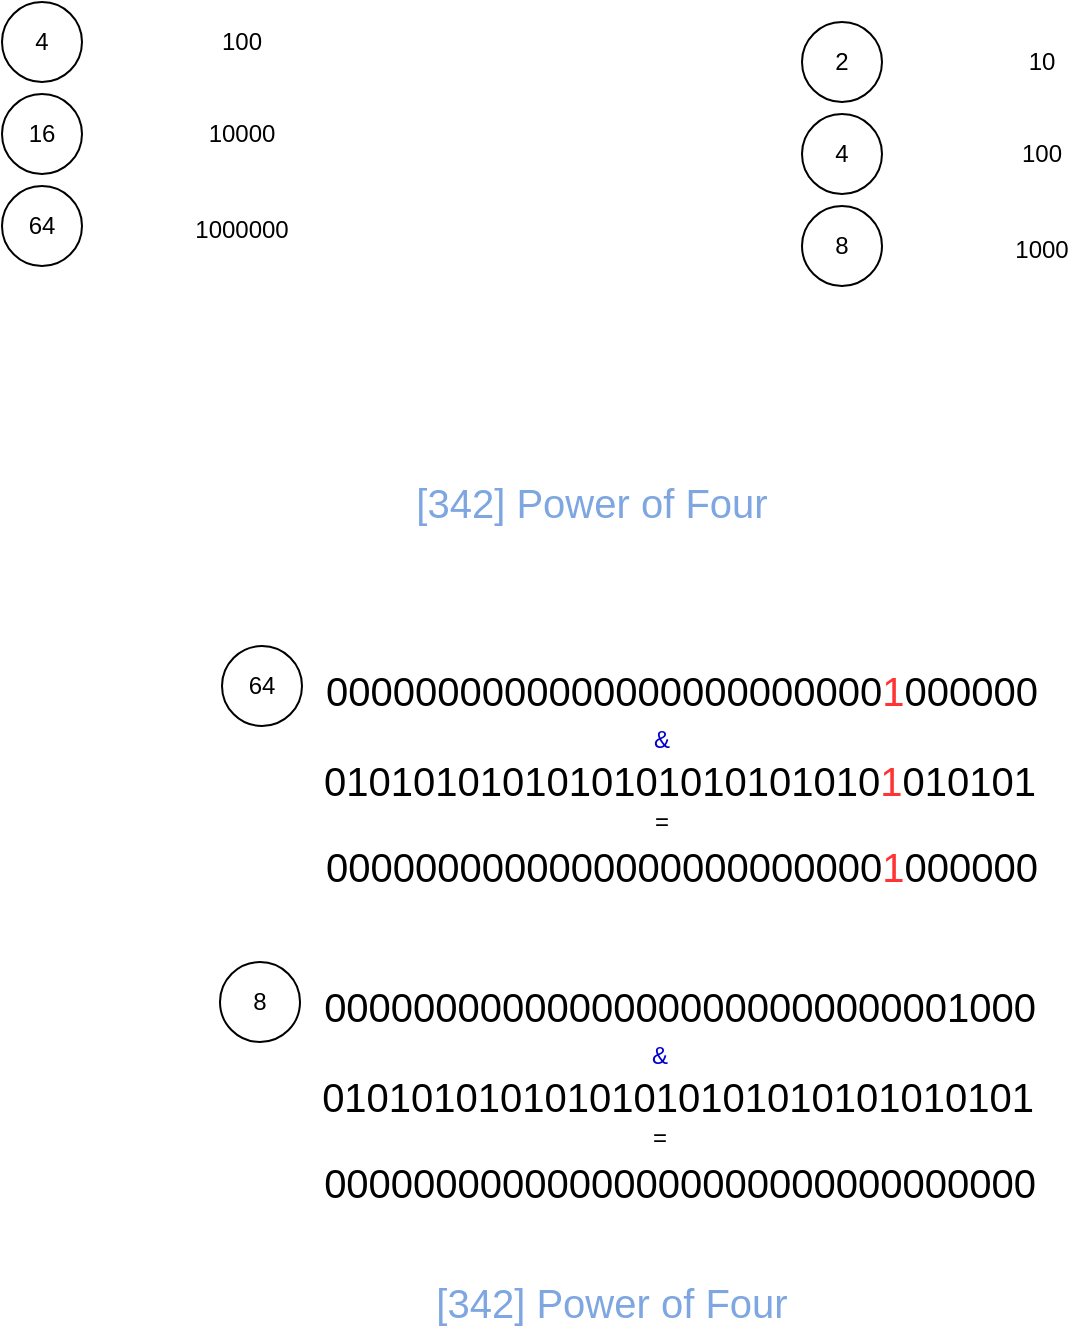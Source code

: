 <mxfile version="10.6.7" type="device"><diagram id="qBFZyUjtuOMw8SgRTH_N" name="第 1 页"><mxGraphModel dx="918" dy="464" grid="1" gridSize="10" guides="1" tooltips="1" connect="1" arrows="1" fold="1" page="1" pageScale="1" pageWidth="827" pageHeight="1169" math="0" shadow="0"><root><mxCell id="0"/><mxCell id="1" parent="0"/><mxCell id="kzx_zeeO5-YZdM9qZJ9e-8" value="100" style="text;html=1;strokeColor=none;fillColor=none;align=center;verticalAlign=middle;whiteSpace=wrap;rounded=0;" vertex="1" parent="1"><mxGeometry x="220" y="60" width="40" height="20" as="geometry"/></mxCell><mxCell id="kzx_zeeO5-YZdM9qZJ9e-9" value="10000" style="text;html=1;strokeColor=none;fillColor=none;align=center;verticalAlign=middle;whiteSpace=wrap;rounded=0;" vertex="1" parent="1"><mxGeometry x="220" y="106" width="40" height="20" as="geometry"/></mxCell><mxCell id="kzx_zeeO5-YZdM9qZJ9e-10" value="1000000" style="text;html=1;strokeColor=none;fillColor=none;align=center;verticalAlign=middle;whiteSpace=wrap;rounded=0;" vertex="1" parent="1"><mxGeometry x="220" y="154" width="40" height="20" as="geometry"/></mxCell><mxCell id="kzx_zeeO5-YZdM9qZJ9e-12" value="4" style="ellipse;whiteSpace=wrap;html=1;aspect=fixed;" vertex="1" parent="1"><mxGeometry x="120" y="50" width="40" height="40" as="geometry"/></mxCell><mxCell id="kzx_zeeO5-YZdM9qZJ9e-13" value="16" style="ellipse;whiteSpace=wrap;html=1;aspect=fixed;" vertex="1" parent="1"><mxGeometry x="120" y="96" width="40" height="40" as="geometry"/></mxCell><mxCell id="kzx_zeeO5-YZdM9qZJ9e-14" value="64" style="ellipse;whiteSpace=wrap;html=1;aspect=fixed;" vertex="1" parent="1"><mxGeometry x="120" y="142" width="40" height="40" as="geometry"/></mxCell><mxCell id="kzx_zeeO5-YZdM9qZJ9e-15" value="&lt;div style=&quot;font-size: 20px;&quot;&gt;&lt;span style=&quot;font-size: 20px;&quot;&gt;[342] Power of Four&lt;/span&gt;&lt;/div&gt;" style="text;html=1;strokeColor=none;fillColor=none;align=center;verticalAlign=middle;whiteSpace=wrap;rounded=0;fontSize=20;fontColor=#7EA6E0;" vertex="1" parent="1"><mxGeometry x="270" y="290" width="290" height="20" as="geometry"/></mxCell><mxCell id="kzx_zeeO5-YZdM9qZJ9e-16" value="10" style="text;html=1;strokeColor=none;fillColor=none;align=center;verticalAlign=middle;whiteSpace=wrap;rounded=0;" vertex="1" parent="1"><mxGeometry x="620" y="70" width="40" height="20" as="geometry"/></mxCell><mxCell id="kzx_zeeO5-YZdM9qZJ9e-17" value="100" style="text;html=1;strokeColor=none;fillColor=none;align=center;verticalAlign=middle;whiteSpace=wrap;rounded=0;" vertex="1" parent="1"><mxGeometry x="620" y="116" width="40" height="20" as="geometry"/></mxCell><mxCell id="kzx_zeeO5-YZdM9qZJ9e-18" value="1000" style="text;html=1;strokeColor=none;fillColor=none;align=center;verticalAlign=middle;whiteSpace=wrap;rounded=0;" vertex="1" parent="1"><mxGeometry x="620" y="164" width="40" height="20" as="geometry"/></mxCell><mxCell id="kzx_zeeO5-YZdM9qZJ9e-19" value="2" style="ellipse;whiteSpace=wrap;html=1;aspect=fixed;" vertex="1" parent="1"><mxGeometry x="520" y="60" width="40" height="40" as="geometry"/></mxCell><mxCell id="kzx_zeeO5-YZdM9qZJ9e-20" value="4" style="ellipse;whiteSpace=wrap;html=1;aspect=fixed;" vertex="1" parent="1"><mxGeometry x="520" y="106" width="40" height="40" as="geometry"/></mxCell><mxCell id="kzx_zeeO5-YZdM9qZJ9e-21" value="8" style="ellipse;whiteSpace=wrap;html=1;aspect=fixed;" vertex="1" parent="1"><mxGeometry x="520" y="152" width="40" height="40" as="geometry"/></mxCell><mxCell id="kzx_zeeO5-YZdM9qZJ9e-22" value="&lt;font style=&quot;font-size: 20px&quot;&gt;&lt;br&gt;0000000000000000000000000&lt;font color=&quot;#ff3333&quot;&gt;1&lt;/font&gt;000000&lt;/font&gt;" style="text;html=1;strokeColor=none;fillColor=none;align=right;verticalAlign=middle;whiteSpace=wrap;rounded=0;" vertex="1" parent="1"><mxGeometry x="230" y="372" width="410" height="20" as="geometry"/></mxCell><mxCell id="kzx_zeeO5-YZdM9qZJ9e-23" value="64" style="ellipse;whiteSpace=wrap;html=1;aspect=fixed;" vertex="1" parent="1"><mxGeometry x="230" y="372" width="40" height="40" as="geometry"/></mxCell><mxCell id="kzx_zeeO5-YZdM9qZJ9e-26" value="&lt;div&gt;&lt;font style=&quot;font-size: 20px&quot;&gt;0101010101010101010101010&lt;font color=&quot;#ff3333&quot;&gt;1&lt;/font&gt;010101&lt;/font&gt;&lt;/div&gt;" style="text;html=1;strokeColor=none;fillColor=none;align=right;verticalAlign=middle;whiteSpace=wrap;rounded=0;fontSize=12;fontColor=#000000;" vertex="1" parent="1"><mxGeometry x="599" y="429" width="40" height="20" as="geometry"/></mxCell><mxCell id="kzx_zeeO5-YZdM9qZJ9e-32" value="&lt;font style=&quot;font-size: 20px&quot;&gt;&lt;br&gt;0000000000000000000000000&lt;font color=&quot;#ff3333&quot;&gt;1&lt;/font&gt;000000&lt;/font&gt;" style="text;html=1;strokeColor=none;fillColor=none;align=right;verticalAlign=middle;whiteSpace=wrap;rounded=0;" vertex="1" parent="1"><mxGeometry x="230" y="460" width="410" height="20" as="geometry"/></mxCell><mxCell id="kzx_zeeO5-YZdM9qZJ9e-34" value="&lt;font color=&quot;#0000cc&quot;&gt;&amp;amp;&lt;/font&gt;" style="text;html=1;strokeColor=none;fillColor=none;align=center;verticalAlign=middle;whiteSpace=wrap;rounded=0;fontSize=12;fontColor=#000000;" vertex="1" parent="1"><mxGeometry x="430" y="409" width="40" height="20" as="geometry"/></mxCell><mxCell id="kzx_zeeO5-YZdM9qZJ9e-35" value="=" style="text;html=1;strokeColor=none;fillColor=none;align=center;verticalAlign=middle;whiteSpace=wrap;rounded=0;fontSize=12;fontColor=#000000;" vertex="1" parent="1"><mxGeometry x="430" y="450" width="40" height="20" as="geometry"/></mxCell><mxCell id="kzx_zeeO5-YZdM9qZJ9e-36" value="&lt;font style=&quot;font-size: 20px&quot;&gt;&lt;br&gt;00000000000000000000000000001000&lt;/font&gt;" style="text;html=1;strokeColor=none;fillColor=none;align=right;verticalAlign=middle;whiteSpace=wrap;rounded=0;" vertex="1" parent="1"><mxGeometry x="229" y="530" width="410" height="20" as="geometry"/></mxCell><mxCell id="kzx_zeeO5-YZdM9qZJ9e-37" value="8" style="ellipse;whiteSpace=wrap;html=1;aspect=fixed;" vertex="1" parent="1"><mxGeometry x="229" y="530" width="40" height="40" as="geometry"/></mxCell><mxCell id="kzx_zeeO5-YZdM9qZJ9e-38" value="&lt;div&gt;&lt;font style=&quot;font-size: 20px&quot;&gt;01010101010101010101010101010101&lt;/font&gt;&lt;/div&gt;" style="text;html=1;strokeColor=none;fillColor=none;align=right;verticalAlign=middle;whiteSpace=wrap;rounded=0;fontSize=12;fontColor=#000000;" vertex="1" parent="1"><mxGeometry x="598" y="587" width="40" height="20" as="geometry"/></mxCell><mxCell id="kzx_zeeO5-YZdM9qZJ9e-39" value="&lt;font style=&quot;font-size: 20px&quot;&gt;&lt;br&gt;00000000000000000000000000000000&lt;/font&gt;" style="text;html=1;strokeColor=none;fillColor=none;align=right;verticalAlign=middle;whiteSpace=wrap;rounded=0;" vertex="1" parent="1"><mxGeometry x="229" y="618" width="410" height="20" as="geometry"/></mxCell><mxCell id="kzx_zeeO5-YZdM9qZJ9e-40" value="&lt;font color=&quot;#0000cc&quot;&gt;&amp;amp;&lt;/font&gt;" style="text;html=1;strokeColor=none;fillColor=none;align=center;verticalAlign=middle;whiteSpace=wrap;rounded=0;fontSize=12;fontColor=#000000;" vertex="1" parent="1"><mxGeometry x="429" y="567" width="40" height="20" as="geometry"/></mxCell><mxCell id="kzx_zeeO5-YZdM9qZJ9e-41" value="=" style="text;html=1;strokeColor=none;fillColor=none;align=center;verticalAlign=middle;whiteSpace=wrap;rounded=0;fontSize=12;fontColor=#000000;" vertex="1" parent="1"><mxGeometry x="429" y="608" width="40" height="20" as="geometry"/></mxCell><mxCell id="kzx_zeeO5-YZdM9qZJ9e-42" value="&lt;div style=&quot;font-size: 20px;&quot;&gt;&lt;span style=&quot;font-size: 20px;&quot;&gt;[342] Power of Four&lt;/span&gt;&lt;/div&gt;" style="text;html=1;strokeColor=none;fillColor=none;align=center;verticalAlign=middle;whiteSpace=wrap;rounded=0;fontSize=20;fontColor=#7EA6E0;" vertex="1" parent="1"><mxGeometry x="280" y="690" width="290" height="20" as="geometry"/></mxCell></root></mxGraphModel></diagram></mxfile>